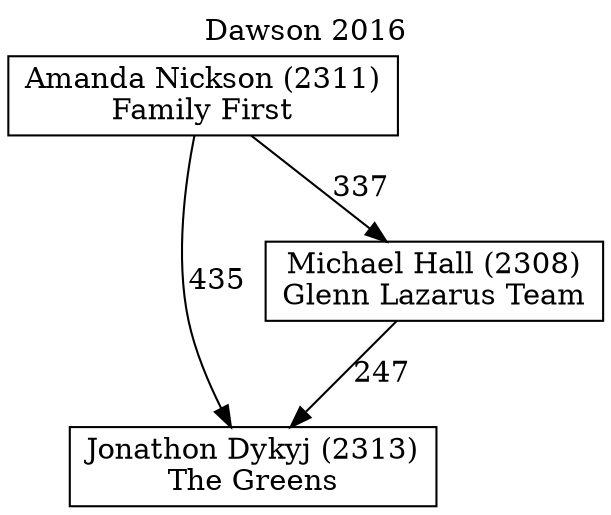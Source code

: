 // House preference flow
digraph "Jonathon Dykyj (2313)_Dawson_2016" {
	graph [label="Dawson 2016" labelloc=t mclimit=10]
	node [shape=box]
	"Jonathon Dykyj (2313)" [label="Jonathon Dykyj (2313)
The Greens"]
	"Michael Hall (2308)" [label="Michael Hall (2308)
Glenn Lazarus Team"]
	"Amanda Nickson (2311)" [label="Amanda Nickson (2311)
Family First"]
	"Amanda Nickson (2311)" -> "Jonathon Dykyj (2313)" [label=435]
	"Michael Hall (2308)" -> "Jonathon Dykyj (2313)" [label=247]
	"Amanda Nickson (2311)" -> "Michael Hall (2308)" [label=337]
}
